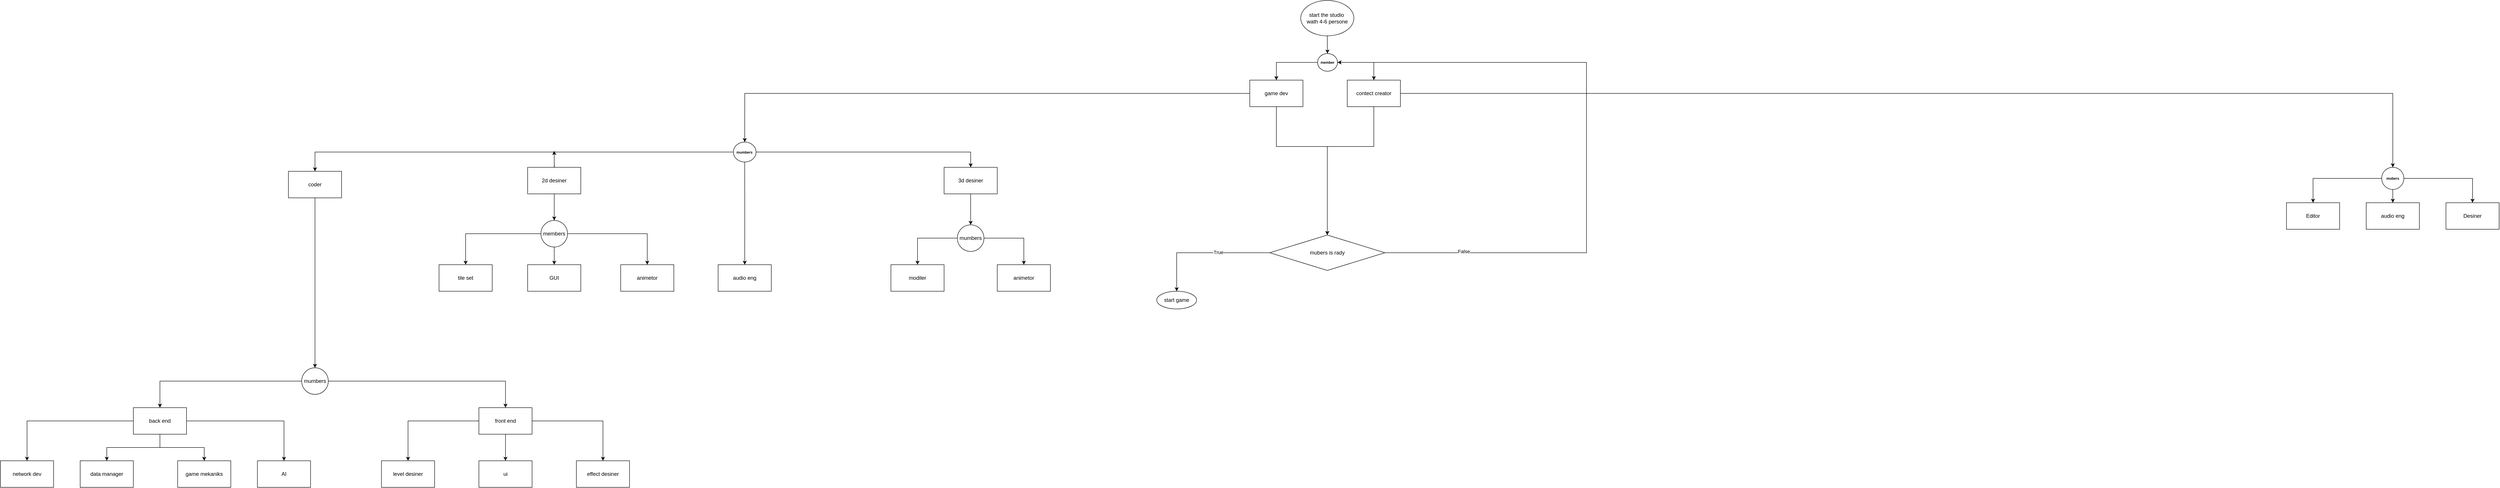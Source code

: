 <mxfile version="28.1.0">
  <diagram name="Page-1" id="1IFss9A6_Atm94mOVbDQ">
    <mxGraphModel dx="7824" dy="2556" grid="1" gridSize="10" guides="1" tooltips="1" connect="1" arrows="1" fold="1" page="1" pageScale="1" pageWidth="850" pageHeight="1100" math="0" shadow="0">
      <root>
        <mxCell id="0" />
        <mxCell id="1" parent="0" />
        <mxCell id="BPjyAAPJrBVMXax3LGyC-4" value="" style="edgeStyle=orthogonalEdgeStyle;rounded=0;orthogonalLoop=1;jettySize=auto;html=1;" edge="1" parent="1" source="vm44v05d1orJw2ATDTlO-2" target="BPjyAAPJrBVMXax3LGyC-3">
          <mxGeometry relative="1" as="geometry" />
        </mxCell>
        <mxCell id="vm44v05d1orJw2ATDTlO-2" value="&lt;div&gt;start the studio&amp;nbsp;&lt;/div&gt;&lt;div&gt;wath 4-6 persone&lt;/div&gt;" style="ellipse;whiteSpace=wrap;html=1;" parent="1" vertex="1">
          <mxGeometry x="365" y="260" width="120" height="80" as="geometry" />
        </mxCell>
        <mxCell id="BPjyAAPJrBVMXax3LGyC-8" value="" style="edgeStyle=orthogonalEdgeStyle;rounded=0;orthogonalLoop=1;jettySize=auto;html=1;" edge="1" parent="1" source="BPjyAAPJrBVMXax3LGyC-3" target="BPjyAAPJrBVMXax3LGyC-7">
          <mxGeometry relative="1" as="geometry" />
        </mxCell>
        <mxCell id="BPjyAAPJrBVMXax3LGyC-10" value="" style="edgeStyle=orthogonalEdgeStyle;rounded=0;orthogonalLoop=1;jettySize=auto;html=1;" edge="1" parent="1" source="BPjyAAPJrBVMXax3LGyC-3" target="BPjyAAPJrBVMXax3LGyC-9">
          <mxGeometry relative="1" as="geometry" />
        </mxCell>
        <mxCell id="BPjyAAPJrBVMXax3LGyC-3" value="&lt;h6&gt;member&lt;/h6&gt;" style="ellipse;whiteSpace=wrap;html=1;" vertex="1" parent="1">
          <mxGeometry x="403" y="380" width="45" height="40" as="geometry" />
        </mxCell>
        <mxCell id="BPjyAAPJrBVMXax3LGyC-22" value="" style="edgeStyle=orthogonalEdgeStyle;rounded=0;orthogonalLoop=1;jettySize=auto;html=1;" edge="1" parent="1" source="BPjyAAPJrBVMXax3LGyC-7" target="BPjyAAPJrBVMXax3LGyC-21">
          <mxGeometry relative="1" as="geometry" />
        </mxCell>
        <mxCell id="BPjyAAPJrBVMXax3LGyC-104" style="edgeStyle=orthogonalEdgeStyle;rounded=0;orthogonalLoop=1;jettySize=auto;html=1;" edge="1" parent="1" source="BPjyAAPJrBVMXax3LGyC-7" target="BPjyAAPJrBVMXax3LGyC-103">
          <mxGeometry relative="1" as="geometry">
            <Array as="points">
              <mxPoint x="310" y="590" />
              <mxPoint x="425" y="590" />
            </Array>
          </mxGeometry>
        </mxCell>
        <mxCell id="BPjyAAPJrBVMXax3LGyC-7" value="game dev" style="whiteSpace=wrap;html=1;" vertex="1" parent="1">
          <mxGeometry x="250" y="440" width="120" height="60" as="geometry" />
        </mxCell>
        <mxCell id="BPjyAAPJrBVMXax3LGyC-14" value="" style="edgeStyle=orthogonalEdgeStyle;rounded=0;orthogonalLoop=1;jettySize=auto;html=1;" edge="1" parent="1" source="BPjyAAPJrBVMXax3LGyC-9" target="BPjyAAPJrBVMXax3LGyC-13">
          <mxGeometry relative="1" as="geometry" />
        </mxCell>
        <mxCell id="BPjyAAPJrBVMXax3LGyC-106" style="edgeStyle=orthogonalEdgeStyle;rounded=0;orthogonalLoop=1;jettySize=auto;html=1;" edge="1" parent="1" source="BPjyAAPJrBVMXax3LGyC-9" target="BPjyAAPJrBVMXax3LGyC-103">
          <mxGeometry relative="1" as="geometry">
            <Array as="points">
              <mxPoint x="530" y="590" />
              <mxPoint x="425" y="590" />
            </Array>
          </mxGeometry>
        </mxCell>
        <mxCell id="BPjyAAPJrBVMXax3LGyC-9" value="contect creator" style="whiteSpace=wrap;html=1;" vertex="1" parent="1">
          <mxGeometry x="470" y="440" width="120" height="60" as="geometry" />
        </mxCell>
        <mxCell id="BPjyAAPJrBVMXax3LGyC-16" value="" style="edgeStyle=orthogonalEdgeStyle;rounded=0;orthogonalLoop=1;jettySize=auto;html=1;" edge="1" parent="1" source="BPjyAAPJrBVMXax3LGyC-13" target="BPjyAAPJrBVMXax3LGyC-15">
          <mxGeometry relative="1" as="geometry" />
        </mxCell>
        <mxCell id="BPjyAAPJrBVMXax3LGyC-18" value="" style="edgeStyle=orthogonalEdgeStyle;rounded=0;orthogonalLoop=1;jettySize=auto;html=1;" edge="1" parent="1" source="BPjyAAPJrBVMXax3LGyC-13" target="BPjyAAPJrBVMXax3LGyC-17">
          <mxGeometry relative="1" as="geometry" />
        </mxCell>
        <mxCell id="BPjyAAPJrBVMXax3LGyC-20" value="" style="edgeStyle=orthogonalEdgeStyle;rounded=0;orthogonalLoop=1;jettySize=auto;html=1;" edge="1" parent="1" source="BPjyAAPJrBVMXax3LGyC-13" target="BPjyAAPJrBVMXax3LGyC-19">
          <mxGeometry relative="1" as="geometry" />
        </mxCell>
        <mxCell id="BPjyAAPJrBVMXax3LGyC-13" value="&lt;h6&gt;mubers&lt;/h6&gt;" style="ellipse;whiteSpace=wrap;html=1;" vertex="1" parent="1">
          <mxGeometry x="2805" y="637" width="50" height="50" as="geometry" />
        </mxCell>
        <mxCell id="BPjyAAPJrBVMXax3LGyC-15" value="Editor" style="whiteSpace=wrap;html=1;" vertex="1" parent="1">
          <mxGeometry x="2590" y="717" width="120" height="60" as="geometry" />
        </mxCell>
        <mxCell id="BPjyAAPJrBVMXax3LGyC-17" value="Desiner" style="whiteSpace=wrap;html=1;" vertex="1" parent="1">
          <mxGeometry x="2950" y="717" width="120" height="60" as="geometry" />
        </mxCell>
        <mxCell id="BPjyAAPJrBVMXax3LGyC-19" value="audio eng" style="whiteSpace=wrap;html=1;" vertex="1" parent="1">
          <mxGeometry x="2770" y="717" width="120" height="60" as="geometry" />
        </mxCell>
        <mxCell id="BPjyAAPJrBVMXax3LGyC-24" value="" style="edgeStyle=orthogonalEdgeStyle;rounded=0;orthogonalLoop=1;jettySize=auto;html=1;" edge="1" parent="1" source="BPjyAAPJrBVMXax3LGyC-21" target="BPjyAAPJrBVMXax3LGyC-23">
          <mxGeometry relative="1" as="geometry" />
        </mxCell>
        <mxCell id="BPjyAAPJrBVMXax3LGyC-28" value="" style="edgeStyle=orthogonalEdgeStyle;rounded=0;orthogonalLoop=1;jettySize=auto;html=1;" edge="1" parent="1" source="BPjyAAPJrBVMXax3LGyC-21" target="BPjyAAPJrBVMXax3LGyC-27">
          <mxGeometry relative="1" as="geometry" />
        </mxCell>
        <mxCell id="BPjyAAPJrBVMXax3LGyC-38" value="" style="edgeStyle=orthogonalEdgeStyle;rounded=0;orthogonalLoop=1;jettySize=auto;html=1;" edge="1" parent="1" target="BPjyAAPJrBVMXax3LGyC-37">
          <mxGeometry relative="1" as="geometry">
            <mxPoint x="-1320.005" y="625" as="sourcePoint" />
          </mxGeometry>
        </mxCell>
        <mxCell id="BPjyAAPJrBVMXax3LGyC-85" value="" style="edgeStyle=orthogonalEdgeStyle;rounded=0;orthogonalLoop=1;jettySize=auto;html=1;" edge="1" parent="1" source="BPjyAAPJrBVMXax3LGyC-21" target="BPjyAAPJrBVMXax3LGyC-84">
          <mxGeometry relative="1" as="geometry" />
        </mxCell>
        <mxCell id="BPjyAAPJrBVMXax3LGyC-21" value="&lt;h6&gt;mumbers&lt;/h6&gt;" style="ellipse;whiteSpace=wrap;html=1;" vertex="1" parent="1">
          <mxGeometry x="-915.64" y="580" width="51.25" height="45" as="geometry" />
        </mxCell>
        <mxCell id="BPjyAAPJrBVMXax3LGyC-49" value="" style="edgeStyle=orthogonalEdgeStyle;rounded=0;orthogonalLoop=1;jettySize=auto;html=1;" edge="1" parent="1" source="BPjyAAPJrBVMXax3LGyC-23" target="BPjyAAPJrBVMXax3LGyC-48">
          <mxGeometry relative="1" as="geometry" />
        </mxCell>
        <mxCell id="BPjyAAPJrBVMXax3LGyC-23" value="coder" style="whiteSpace=wrap;html=1;" vertex="1" parent="1">
          <mxGeometry x="-1920.005" y="646" width="120" height="60" as="geometry" />
        </mxCell>
        <mxCell id="BPjyAAPJrBVMXax3LGyC-30" value="" style="edgeStyle=orthogonalEdgeStyle;rounded=0;orthogonalLoop=1;jettySize=auto;html=1;" edge="1" parent="1" source="BPjyAAPJrBVMXax3LGyC-27" target="BPjyAAPJrBVMXax3LGyC-29">
          <mxGeometry relative="1" as="geometry" />
        </mxCell>
        <mxCell id="BPjyAAPJrBVMXax3LGyC-27" value="3d desiner" style="whiteSpace=wrap;html=1;" vertex="1" parent="1">
          <mxGeometry x="-440.025" y="637" width="120" height="60" as="geometry" />
        </mxCell>
        <mxCell id="BPjyAAPJrBVMXax3LGyC-32" value="" style="edgeStyle=orthogonalEdgeStyle;rounded=0;orthogonalLoop=1;jettySize=auto;html=1;" edge="1" parent="1" source="BPjyAAPJrBVMXax3LGyC-29" target="BPjyAAPJrBVMXax3LGyC-31">
          <mxGeometry relative="1" as="geometry" />
        </mxCell>
        <mxCell id="BPjyAAPJrBVMXax3LGyC-34" value="" style="edgeStyle=orthogonalEdgeStyle;rounded=0;orthogonalLoop=1;jettySize=auto;html=1;" edge="1" parent="1" source="BPjyAAPJrBVMXax3LGyC-29" target="BPjyAAPJrBVMXax3LGyC-33">
          <mxGeometry relative="1" as="geometry" />
        </mxCell>
        <mxCell id="BPjyAAPJrBVMXax3LGyC-29" value="mumbers" style="ellipse;whiteSpace=wrap;html=1;" vertex="1" parent="1">
          <mxGeometry x="-410.03" y="767" width="60.01" height="60" as="geometry" />
        </mxCell>
        <mxCell id="BPjyAAPJrBVMXax3LGyC-31" value="modiler" style="whiteSpace=wrap;html=1;" vertex="1" parent="1">
          <mxGeometry x="-560.025" y="857" width="120" height="60" as="geometry" />
        </mxCell>
        <mxCell id="BPjyAAPJrBVMXax3LGyC-33" value="animetor" style="whiteSpace=wrap;html=1;" vertex="1" parent="1">
          <mxGeometry x="-320.025" y="857" width="120" height="60" as="geometry" />
        </mxCell>
        <mxCell id="BPjyAAPJrBVMXax3LGyC-40" value="" style="edgeStyle=orthogonalEdgeStyle;rounded=0;orthogonalLoop=1;jettySize=auto;html=1;" edge="1" parent="1" source="BPjyAAPJrBVMXax3LGyC-37" target="BPjyAAPJrBVMXax3LGyC-39">
          <mxGeometry relative="1" as="geometry" />
        </mxCell>
        <mxCell id="BPjyAAPJrBVMXax3LGyC-83" style="edgeStyle=orthogonalEdgeStyle;rounded=0;orthogonalLoop=1;jettySize=auto;html=1;" edge="1" parent="1" source="BPjyAAPJrBVMXax3LGyC-37">
          <mxGeometry relative="1" as="geometry">
            <mxPoint x="-1320.015" y="600" as="targetPoint" />
          </mxGeometry>
        </mxCell>
        <mxCell id="BPjyAAPJrBVMXax3LGyC-37" value="2d desiner" style="whiteSpace=wrap;html=1;" vertex="1" parent="1">
          <mxGeometry x="-1380.015" y="637" width="120" height="60" as="geometry" />
        </mxCell>
        <mxCell id="BPjyAAPJrBVMXax3LGyC-42" value="" style="edgeStyle=orthogonalEdgeStyle;rounded=0;orthogonalLoop=1;jettySize=auto;html=1;" edge="1" parent="1" source="BPjyAAPJrBVMXax3LGyC-39" target="BPjyAAPJrBVMXax3LGyC-41">
          <mxGeometry relative="1" as="geometry" />
        </mxCell>
        <mxCell id="BPjyAAPJrBVMXax3LGyC-44" value="" style="edgeStyle=orthogonalEdgeStyle;rounded=0;orthogonalLoop=1;jettySize=auto;html=1;" edge="1" parent="1" source="BPjyAAPJrBVMXax3LGyC-39" target="BPjyAAPJrBVMXax3LGyC-43">
          <mxGeometry relative="1" as="geometry" />
        </mxCell>
        <mxCell id="BPjyAAPJrBVMXax3LGyC-91" value="" style="edgeStyle=orthogonalEdgeStyle;rounded=0;orthogonalLoop=1;jettySize=auto;html=1;" edge="1" parent="1" source="BPjyAAPJrBVMXax3LGyC-39" target="BPjyAAPJrBVMXax3LGyC-90">
          <mxGeometry relative="1" as="geometry" />
        </mxCell>
        <mxCell id="BPjyAAPJrBVMXax3LGyC-39" value="members" style="ellipse;whiteSpace=wrap;html=1;" vertex="1" parent="1">
          <mxGeometry x="-1350.01" y="757" width="60.01" height="60" as="geometry" />
        </mxCell>
        <mxCell id="BPjyAAPJrBVMXax3LGyC-41" value="tile set" style="whiteSpace=wrap;html=1;" vertex="1" parent="1">
          <mxGeometry x="-1580.005" y="857" width="120" height="60" as="geometry" />
        </mxCell>
        <mxCell id="BPjyAAPJrBVMXax3LGyC-43" value="animetor" style="whiteSpace=wrap;html=1;" vertex="1" parent="1">
          <mxGeometry x="-1170.005" y="857" width="120" height="60" as="geometry" />
        </mxCell>
        <mxCell id="BPjyAAPJrBVMXax3LGyC-51" value="" style="edgeStyle=orthogonalEdgeStyle;rounded=0;orthogonalLoop=1;jettySize=auto;html=1;" edge="1" parent="1" source="BPjyAAPJrBVMXax3LGyC-48" target="BPjyAAPJrBVMXax3LGyC-50">
          <mxGeometry relative="1" as="geometry" />
        </mxCell>
        <mxCell id="BPjyAAPJrBVMXax3LGyC-53" value="" style="edgeStyle=orthogonalEdgeStyle;rounded=0;orthogonalLoop=1;jettySize=auto;html=1;" edge="1" parent="1" source="BPjyAAPJrBVMXax3LGyC-48" target="BPjyAAPJrBVMXax3LGyC-52">
          <mxGeometry relative="1" as="geometry" />
        </mxCell>
        <mxCell id="BPjyAAPJrBVMXax3LGyC-48" value="mumbers" style="ellipse;whiteSpace=wrap;html=1;" vertex="1" parent="1">
          <mxGeometry x="-1890.01" y="1090" width="60.01" height="60" as="geometry" />
        </mxCell>
        <mxCell id="BPjyAAPJrBVMXax3LGyC-95" value="" style="edgeStyle=orthogonalEdgeStyle;rounded=0;orthogonalLoop=1;jettySize=auto;html=1;" edge="1" parent="1" source="BPjyAAPJrBVMXax3LGyC-50" target="BPjyAAPJrBVMXax3LGyC-94">
          <mxGeometry relative="1" as="geometry" />
        </mxCell>
        <mxCell id="BPjyAAPJrBVMXax3LGyC-97" value="" style="edgeStyle=orthogonalEdgeStyle;rounded=0;orthogonalLoop=1;jettySize=auto;html=1;" edge="1" parent="1" source="BPjyAAPJrBVMXax3LGyC-50" target="BPjyAAPJrBVMXax3LGyC-96">
          <mxGeometry relative="1" as="geometry" />
        </mxCell>
        <mxCell id="BPjyAAPJrBVMXax3LGyC-99" value="" style="edgeStyle=orthogonalEdgeStyle;rounded=0;orthogonalLoop=1;jettySize=auto;html=1;" edge="1" parent="1" source="BPjyAAPJrBVMXax3LGyC-50" target="BPjyAAPJrBVMXax3LGyC-98">
          <mxGeometry relative="1" as="geometry" />
        </mxCell>
        <mxCell id="BPjyAAPJrBVMXax3LGyC-101" value="" style="edgeStyle=orthogonalEdgeStyle;rounded=0;orthogonalLoop=1;jettySize=auto;html=1;" edge="1" parent="1" source="BPjyAAPJrBVMXax3LGyC-50" target="BPjyAAPJrBVMXax3LGyC-100">
          <mxGeometry relative="1" as="geometry" />
        </mxCell>
        <mxCell id="BPjyAAPJrBVMXax3LGyC-50" value="back end" style="whiteSpace=wrap;html=1;" vertex="1" parent="1">
          <mxGeometry x="-2270.005" y="1180" width="120" height="60" as="geometry" />
        </mxCell>
        <mxCell id="BPjyAAPJrBVMXax3LGyC-87" value="" style="edgeStyle=orthogonalEdgeStyle;rounded=0;orthogonalLoop=1;jettySize=auto;html=1;" edge="1" parent="1" source="BPjyAAPJrBVMXax3LGyC-52" target="BPjyAAPJrBVMXax3LGyC-86">
          <mxGeometry relative="1" as="geometry" />
        </mxCell>
        <mxCell id="BPjyAAPJrBVMXax3LGyC-89" value="" style="edgeStyle=orthogonalEdgeStyle;rounded=0;orthogonalLoop=1;jettySize=auto;html=1;" edge="1" parent="1" source="BPjyAAPJrBVMXax3LGyC-52" target="BPjyAAPJrBVMXax3LGyC-88">
          <mxGeometry relative="1" as="geometry" />
        </mxCell>
        <mxCell id="BPjyAAPJrBVMXax3LGyC-93" value="" style="edgeStyle=orthogonalEdgeStyle;rounded=0;orthogonalLoop=1;jettySize=auto;html=1;" edge="1" parent="1" source="BPjyAAPJrBVMXax3LGyC-52" target="BPjyAAPJrBVMXax3LGyC-92">
          <mxGeometry relative="1" as="geometry" />
        </mxCell>
        <mxCell id="BPjyAAPJrBVMXax3LGyC-52" value="front end" style="whiteSpace=wrap;html=1;" vertex="1" parent="1">
          <mxGeometry x="-1490.005" y="1180" width="120" height="60" as="geometry" />
        </mxCell>
        <mxCell id="BPjyAAPJrBVMXax3LGyC-84" value="audio eng" style="whiteSpace=wrap;html=1;" vertex="1" parent="1">
          <mxGeometry x="-950.025" y="857" width="120" height="60" as="geometry" />
        </mxCell>
        <mxCell id="BPjyAAPJrBVMXax3LGyC-86" value="level desiner" style="whiteSpace=wrap;html=1;" vertex="1" parent="1">
          <mxGeometry x="-1710.005" y="1300" width="120" height="60" as="geometry" />
        </mxCell>
        <mxCell id="BPjyAAPJrBVMXax3LGyC-88" value="effect desiner" style="whiteSpace=wrap;html=1;" vertex="1" parent="1">
          <mxGeometry x="-1270.005" y="1300" width="120" height="60" as="geometry" />
        </mxCell>
        <mxCell id="BPjyAAPJrBVMXax3LGyC-90" value="GUI" style="whiteSpace=wrap;html=1;" vertex="1" parent="1">
          <mxGeometry x="-1380.005" y="857" width="120" height="60" as="geometry" />
        </mxCell>
        <mxCell id="BPjyAAPJrBVMXax3LGyC-92" value="ui" style="whiteSpace=wrap;html=1;" vertex="1" parent="1">
          <mxGeometry x="-1490.005" y="1300" width="120" height="60" as="geometry" />
        </mxCell>
        <mxCell id="BPjyAAPJrBVMXax3LGyC-94" value="network dev" style="whiteSpace=wrap;html=1;" vertex="1" parent="1">
          <mxGeometry x="-2570.005" y="1300" width="120" height="60" as="geometry" />
        </mxCell>
        <mxCell id="BPjyAAPJrBVMXax3LGyC-96" value="data manager" style="whiteSpace=wrap;html=1;" vertex="1" parent="1">
          <mxGeometry x="-2390.005" y="1300" width="120" height="60" as="geometry" />
        </mxCell>
        <mxCell id="BPjyAAPJrBVMXax3LGyC-98" value="game mekaniks" style="whiteSpace=wrap;html=1;" vertex="1" parent="1">
          <mxGeometry x="-2170.015" y="1300" width="120" height="60" as="geometry" />
        </mxCell>
        <mxCell id="BPjyAAPJrBVMXax3LGyC-100" value="AI" style="whiteSpace=wrap;html=1;" vertex="1" parent="1">
          <mxGeometry x="-1990.015" y="1300" width="120" height="60" as="geometry" />
        </mxCell>
        <mxCell id="BPjyAAPJrBVMXax3LGyC-108" style="edgeStyle=orthogonalEdgeStyle;rounded=0;orthogonalLoop=1;jettySize=auto;html=1;entryX=1;entryY=0.5;entryDx=0;entryDy=0;" edge="1" parent="1" source="BPjyAAPJrBVMXax3LGyC-103" target="BPjyAAPJrBVMXax3LGyC-3">
          <mxGeometry relative="1" as="geometry">
            <mxPoint x="839" y="400" as="targetPoint" />
            <Array as="points">
              <mxPoint x="1010" y="830" />
              <mxPoint x="1010" y="400" />
            </Array>
          </mxGeometry>
        </mxCell>
        <mxCell id="BPjyAAPJrBVMXax3LGyC-109" value="False" style="edgeLabel;html=1;align=center;verticalAlign=middle;resizable=0;points=[];" vertex="1" connectable="0" parent="BPjyAAPJrBVMXax3LGyC-108">
          <mxGeometry x="-0.755" y="3" relative="1" as="geometry">
            <mxPoint as="offset" />
          </mxGeometry>
        </mxCell>
        <mxCell id="BPjyAAPJrBVMXax3LGyC-111" value="" style="edgeStyle=orthogonalEdgeStyle;rounded=0;orthogonalLoop=1;jettySize=auto;html=1;" edge="1" parent="1" source="BPjyAAPJrBVMXax3LGyC-103" target="BPjyAAPJrBVMXax3LGyC-110">
          <mxGeometry relative="1" as="geometry" />
        </mxCell>
        <mxCell id="BPjyAAPJrBVMXax3LGyC-112" value="True" style="edgeLabel;html=1;align=center;verticalAlign=middle;resizable=0;points=[];" vertex="1" connectable="0" parent="BPjyAAPJrBVMXax3LGyC-111">
          <mxGeometry x="-0.215" y="-1" relative="1" as="geometry">
            <mxPoint as="offset" />
          </mxGeometry>
        </mxCell>
        <mxCell id="BPjyAAPJrBVMXax3LGyC-103" value="mubers is rady" style="rhombus;whiteSpace=wrap;html=1;" vertex="1" parent="1">
          <mxGeometry x="295" y="790" width="260" height="80" as="geometry" />
        </mxCell>
        <mxCell id="BPjyAAPJrBVMXax3LGyC-110" value="start game" style="ellipse;whiteSpace=wrap;html=1;" vertex="1" parent="1">
          <mxGeometry x="40" y="917" width="90" height="40" as="geometry" />
        </mxCell>
      </root>
    </mxGraphModel>
  </diagram>
</mxfile>
